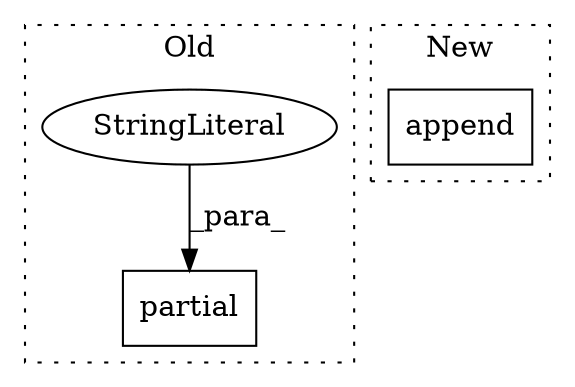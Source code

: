digraph G {
subgraph cluster0 {
1 [label="partial" a="32" s="2272,2306" l="8,1" shape="box"];
3 [label="StringLiteral" a="45" s="2297" l="9" shape="ellipse"];
label = "Old";
style="dotted";
}
subgraph cluster1 {
2 [label="append" a="32" s="2197,2208" l="7,1" shape="box"];
label = "New";
style="dotted";
}
3 -> 1 [label="_para_"];
}